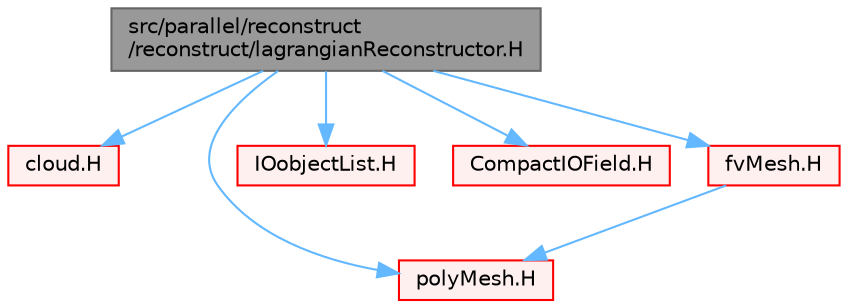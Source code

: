 digraph "src/parallel/reconstruct/reconstruct/lagrangianReconstructor.H"
{
 // LATEX_PDF_SIZE
  bgcolor="transparent";
  edge [fontname=Helvetica,fontsize=10,labelfontname=Helvetica,labelfontsize=10];
  node [fontname=Helvetica,fontsize=10,shape=box,height=0.2,width=0.4];
  Node1 [id="Node000001",label="src/parallel/reconstruct\l/reconstruct/lagrangianReconstructor.H",height=0.2,width=0.4,color="gray40", fillcolor="grey60", style="filled", fontcolor="black",tooltip=" "];
  Node1 -> Node2 [id="edge1_Node000001_Node000002",color="steelblue1",style="solid",tooltip=" "];
  Node2 [id="Node000002",label="cloud.H",height=0.2,width=0.4,color="red", fillcolor="#FFF0F0", style="filled",URL="$cloud_8H.html",tooltip=" "];
  Node1 -> Node184 [id="edge2_Node000001_Node000184",color="steelblue1",style="solid",tooltip=" "];
  Node184 [id="Node000184",label="polyMesh.H",height=0.2,width=0.4,color="red", fillcolor="#FFF0F0", style="filled",URL="$polyMesh_8H.html",tooltip=" "];
  Node1 -> Node280 [id="edge3_Node000001_Node000280",color="steelblue1",style="solid",tooltip=" "];
  Node280 [id="Node000280",label="IOobjectList.H",height=0.2,width=0.4,color="red", fillcolor="#FFF0F0", style="filled",URL="$IOobjectList_8H.html",tooltip=" "];
  Node1 -> Node284 [id="edge4_Node000001_Node000284",color="steelblue1",style="solid",tooltip=" "];
  Node284 [id="Node000284",label="CompactIOField.H",height=0.2,width=0.4,color="red", fillcolor="#FFF0F0", style="filled",URL="$CompactIOField_8H.html",tooltip=" "];
  Node1 -> Node285 [id="edge5_Node000001_Node000285",color="steelblue1",style="solid",tooltip=" "];
  Node285 [id="Node000285",label="fvMesh.H",height=0.2,width=0.4,color="red", fillcolor="#FFF0F0", style="filled",URL="$fvMesh_8H.html",tooltip=" "];
  Node285 -> Node184 [id="edge6_Node000285_Node000184",color="steelblue1",style="solid",tooltip=" "];
}
